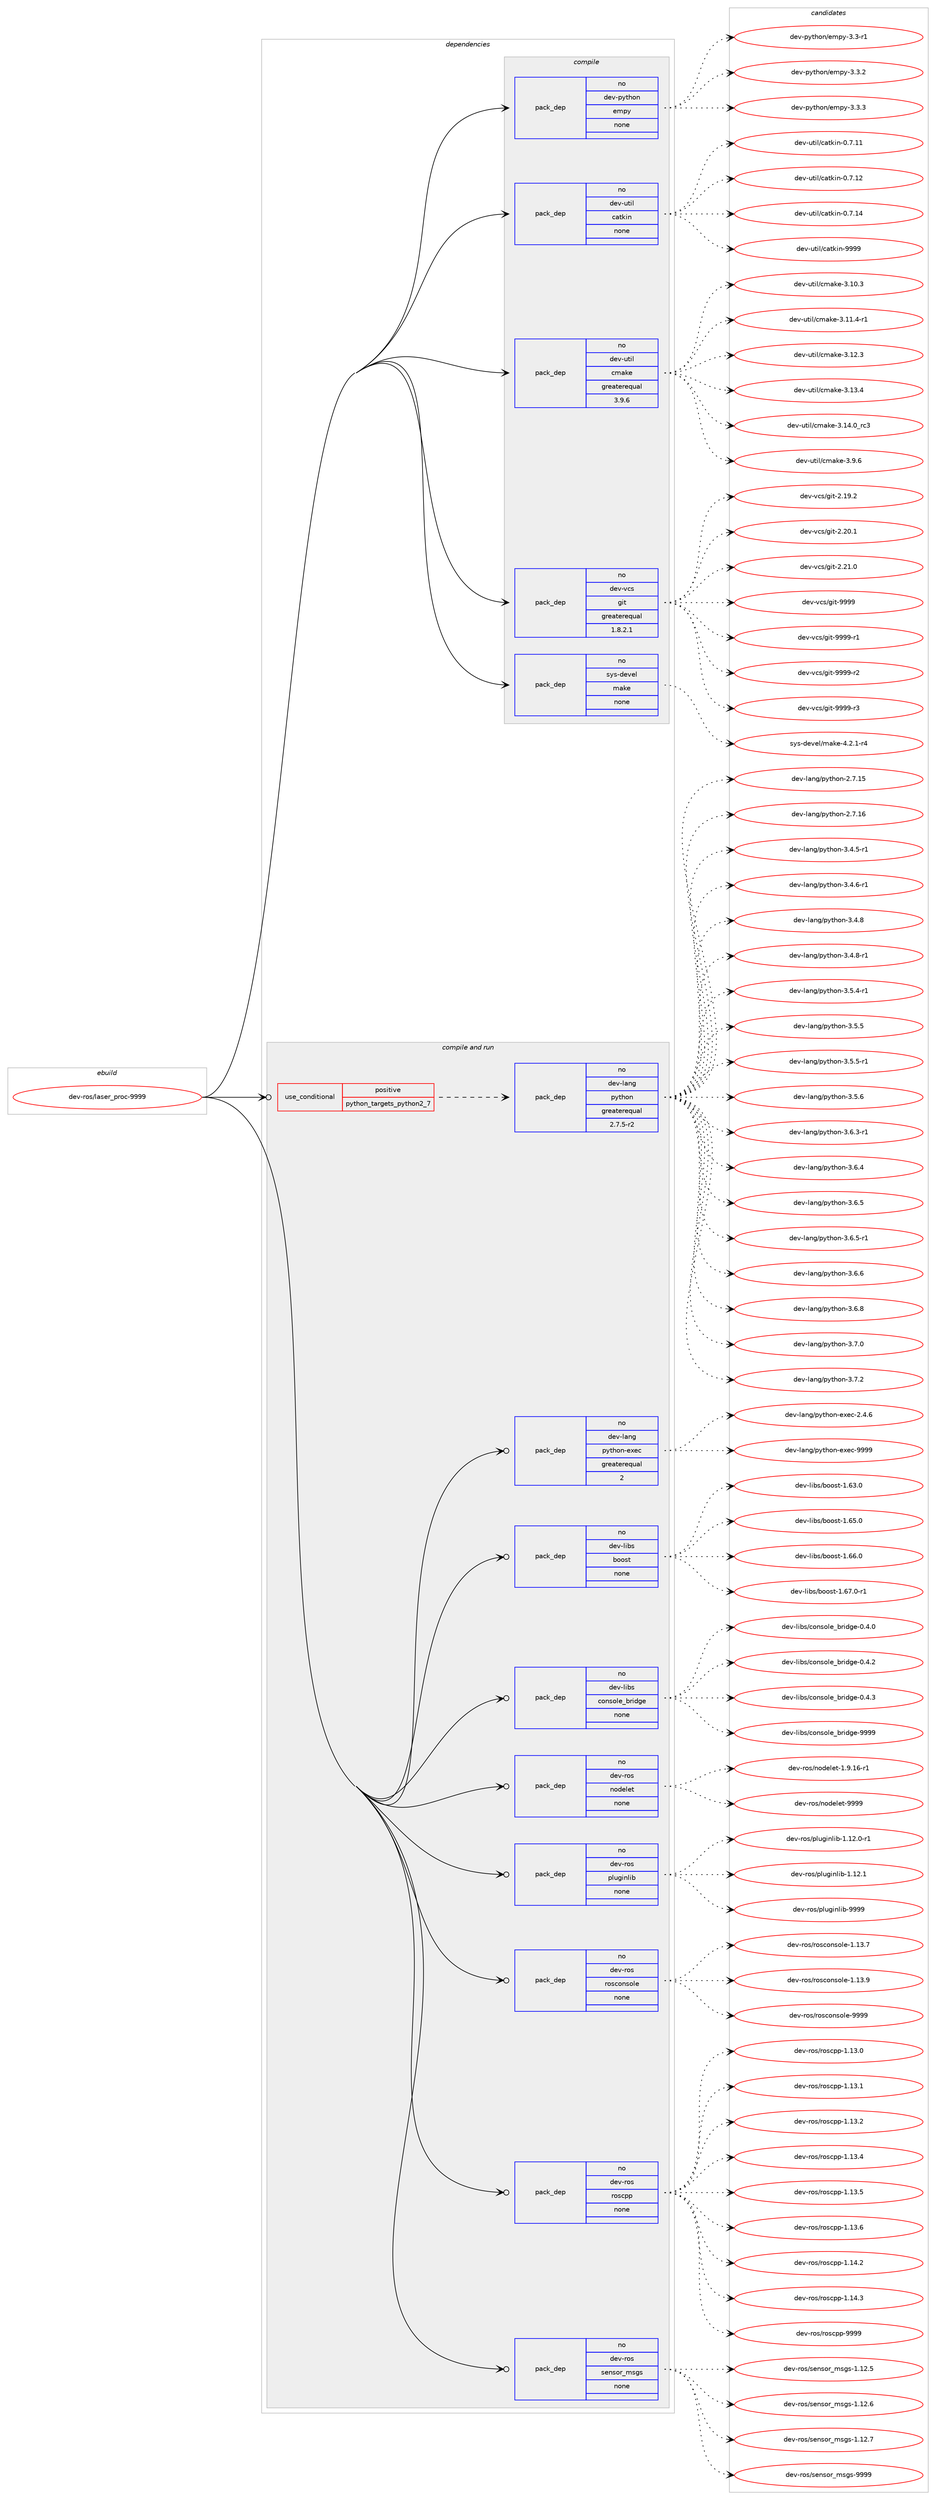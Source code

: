 digraph prolog {

# *************
# Graph options
# *************

newrank=true;
concentrate=true;
compound=true;
graph [rankdir=LR,fontname=Helvetica,fontsize=10,ranksep=1.5];#, ranksep=2.5, nodesep=0.2];
edge  [arrowhead=vee];
node  [fontname=Helvetica,fontsize=10];

# **********
# The ebuild
# **********

subgraph cluster_leftcol {
color=gray;
rank=same;
label=<<i>ebuild</i>>;
id [label="dev-ros/laser_proc-9999", color=red, width=4, href="../dev-ros/laser_proc-9999.svg"];
}

# ****************
# The dependencies
# ****************

subgraph cluster_midcol {
color=gray;
label=<<i>dependencies</i>>;
subgraph cluster_compile {
fillcolor="#eeeeee";
style=filled;
label=<<i>compile</i>>;
subgraph pack1046673 {
dependency1458968 [label=<<TABLE BORDER="0" CELLBORDER="1" CELLSPACING="0" CELLPADDING="4" WIDTH="220"><TR><TD ROWSPAN="6" CELLPADDING="30">pack_dep</TD></TR><TR><TD WIDTH="110">no</TD></TR><TR><TD>dev-python</TD></TR><TR><TD>empy</TD></TR><TR><TD>none</TD></TR><TR><TD></TD></TR></TABLE>>, shape=none, color=blue];
}
id:e -> dependency1458968:w [weight=20,style="solid",arrowhead="vee"];
subgraph pack1046674 {
dependency1458969 [label=<<TABLE BORDER="0" CELLBORDER="1" CELLSPACING="0" CELLPADDING="4" WIDTH="220"><TR><TD ROWSPAN="6" CELLPADDING="30">pack_dep</TD></TR><TR><TD WIDTH="110">no</TD></TR><TR><TD>dev-util</TD></TR><TR><TD>catkin</TD></TR><TR><TD>none</TD></TR><TR><TD></TD></TR></TABLE>>, shape=none, color=blue];
}
id:e -> dependency1458969:w [weight=20,style="solid",arrowhead="vee"];
subgraph pack1046675 {
dependency1458970 [label=<<TABLE BORDER="0" CELLBORDER="1" CELLSPACING="0" CELLPADDING="4" WIDTH="220"><TR><TD ROWSPAN="6" CELLPADDING="30">pack_dep</TD></TR><TR><TD WIDTH="110">no</TD></TR><TR><TD>dev-util</TD></TR><TR><TD>cmake</TD></TR><TR><TD>greaterequal</TD></TR><TR><TD>3.9.6</TD></TR></TABLE>>, shape=none, color=blue];
}
id:e -> dependency1458970:w [weight=20,style="solid",arrowhead="vee"];
subgraph pack1046676 {
dependency1458971 [label=<<TABLE BORDER="0" CELLBORDER="1" CELLSPACING="0" CELLPADDING="4" WIDTH="220"><TR><TD ROWSPAN="6" CELLPADDING="30">pack_dep</TD></TR><TR><TD WIDTH="110">no</TD></TR><TR><TD>dev-vcs</TD></TR><TR><TD>git</TD></TR><TR><TD>greaterequal</TD></TR><TR><TD>1.8.2.1</TD></TR></TABLE>>, shape=none, color=blue];
}
id:e -> dependency1458971:w [weight=20,style="solid",arrowhead="vee"];
subgraph pack1046677 {
dependency1458972 [label=<<TABLE BORDER="0" CELLBORDER="1" CELLSPACING="0" CELLPADDING="4" WIDTH="220"><TR><TD ROWSPAN="6" CELLPADDING="30">pack_dep</TD></TR><TR><TD WIDTH="110">no</TD></TR><TR><TD>sys-devel</TD></TR><TR><TD>make</TD></TR><TR><TD>none</TD></TR><TR><TD></TD></TR></TABLE>>, shape=none, color=blue];
}
id:e -> dependency1458972:w [weight=20,style="solid",arrowhead="vee"];
}
subgraph cluster_compileandrun {
fillcolor="#eeeeee";
style=filled;
label=<<i>compile and run</i>>;
subgraph cond388905 {
dependency1458973 [label=<<TABLE BORDER="0" CELLBORDER="1" CELLSPACING="0" CELLPADDING="4"><TR><TD ROWSPAN="3" CELLPADDING="10">use_conditional</TD></TR><TR><TD>positive</TD></TR><TR><TD>python_targets_python2_7</TD></TR></TABLE>>, shape=none, color=red];
subgraph pack1046678 {
dependency1458974 [label=<<TABLE BORDER="0" CELLBORDER="1" CELLSPACING="0" CELLPADDING="4" WIDTH="220"><TR><TD ROWSPAN="6" CELLPADDING="30">pack_dep</TD></TR><TR><TD WIDTH="110">no</TD></TR><TR><TD>dev-lang</TD></TR><TR><TD>python</TD></TR><TR><TD>greaterequal</TD></TR><TR><TD>2.7.5-r2</TD></TR></TABLE>>, shape=none, color=blue];
}
dependency1458973:e -> dependency1458974:w [weight=20,style="dashed",arrowhead="vee"];
}
id:e -> dependency1458973:w [weight=20,style="solid",arrowhead="odotvee"];
subgraph pack1046679 {
dependency1458975 [label=<<TABLE BORDER="0" CELLBORDER="1" CELLSPACING="0" CELLPADDING="4" WIDTH="220"><TR><TD ROWSPAN="6" CELLPADDING="30">pack_dep</TD></TR><TR><TD WIDTH="110">no</TD></TR><TR><TD>dev-lang</TD></TR><TR><TD>python-exec</TD></TR><TR><TD>greaterequal</TD></TR><TR><TD>2</TD></TR></TABLE>>, shape=none, color=blue];
}
id:e -> dependency1458975:w [weight=20,style="solid",arrowhead="odotvee"];
subgraph pack1046680 {
dependency1458976 [label=<<TABLE BORDER="0" CELLBORDER="1" CELLSPACING="0" CELLPADDING="4" WIDTH="220"><TR><TD ROWSPAN="6" CELLPADDING="30">pack_dep</TD></TR><TR><TD WIDTH="110">no</TD></TR><TR><TD>dev-libs</TD></TR><TR><TD>boost</TD></TR><TR><TD>none</TD></TR><TR><TD></TD></TR></TABLE>>, shape=none, color=blue];
}
id:e -> dependency1458976:w [weight=20,style="solid",arrowhead="odotvee"];
subgraph pack1046681 {
dependency1458977 [label=<<TABLE BORDER="0" CELLBORDER="1" CELLSPACING="0" CELLPADDING="4" WIDTH="220"><TR><TD ROWSPAN="6" CELLPADDING="30">pack_dep</TD></TR><TR><TD WIDTH="110">no</TD></TR><TR><TD>dev-libs</TD></TR><TR><TD>console_bridge</TD></TR><TR><TD>none</TD></TR><TR><TD></TD></TR></TABLE>>, shape=none, color=blue];
}
id:e -> dependency1458977:w [weight=20,style="solid",arrowhead="odotvee"];
subgraph pack1046682 {
dependency1458978 [label=<<TABLE BORDER="0" CELLBORDER="1" CELLSPACING="0" CELLPADDING="4" WIDTH="220"><TR><TD ROWSPAN="6" CELLPADDING="30">pack_dep</TD></TR><TR><TD WIDTH="110">no</TD></TR><TR><TD>dev-ros</TD></TR><TR><TD>nodelet</TD></TR><TR><TD>none</TD></TR><TR><TD></TD></TR></TABLE>>, shape=none, color=blue];
}
id:e -> dependency1458978:w [weight=20,style="solid",arrowhead="odotvee"];
subgraph pack1046683 {
dependency1458979 [label=<<TABLE BORDER="0" CELLBORDER="1" CELLSPACING="0" CELLPADDING="4" WIDTH="220"><TR><TD ROWSPAN="6" CELLPADDING="30">pack_dep</TD></TR><TR><TD WIDTH="110">no</TD></TR><TR><TD>dev-ros</TD></TR><TR><TD>pluginlib</TD></TR><TR><TD>none</TD></TR><TR><TD></TD></TR></TABLE>>, shape=none, color=blue];
}
id:e -> dependency1458979:w [weight=20,style="solid",arrowhead="odotvee"];
subgraph pack1046684 {
dependency1458980 [label=<<TABLE BORDER="0" CELLBORDER="1" CELLSPACING="0" CELLPADDING="4" WIDTH="220"><TR><TD ROWSPAN="6" CELLPADDING="30">pack_dep</TD></TR><TR><TD WIDTH="110">no</TD></TR><TR><TD>dev-ros</TD></TR><TR><TD>rosconsole</TD></TR><TR><TD>none</TD></TR><TR><TD></TD></TR></TABLE>>, shape=none, color=blue];
}
id:e -> dependency1458980:w [weight=20,style="solid",arrowhead="odotvee"];
subgraph pack1046685 {
dependency1458981 [label=<<TABLE BORDER="0" CELLBORDER="1" CELLSPACING="0" CELLPADDING="4" WIDTH="220"><TR><TD ROWSPAN="6" CELLPADDING="30">pack_dep</TD></TR><TR><TD WIDTH="110">no</TD></TR><TR><TD>dev-ros</TD></TR><TR><TD>roscpp</TD></TR><TR><TD>none</TD></TR><TR><TD></TD></TR></TABLE>>, shape=none, color=blue];
}
id:e -> dependency1458981:w [weight=20,style="solid",arrowhead="odotvee"];
subgraph pack1046686 {
dependency1458982 [label=<<TABLE BORDER="0" CELLBORDER="1" CELLSPACING="0" CELLPADDING="4" WIDTH="220"><TR><TD ROWSPAN="6" CELLPADDING="30">pack_dep</TD></TR><TR><TD WIDTH="110">no</TD></TR><TR><TD>dev-ros</TD></TR><TR><TD>sensor_msgs</TD></TR><TR><TD>none</TD></TR><TR><TD></TD></TR></TABLE>>, shape=none, color=blue];
}
id:e -> dependency1458982:w [weight=20,style="solid",arrowhead="odotvee"];
}
subgraph cluster_run {
fillcolor="#eeeeee";
style=filled;
label=<<i>run</i>>;
}
}

# **************
# The candidates
# **************

subgraph cluster_choices {
rank=same;
color=gray;
label=<<i>candidates</i>>;

subgraph choice1046673 {
color=black;
nodesep=1;
choice1001011184511212111610411111047101109112121455146514511449 [label="dev-python/empy-3.3-r1", color=red, width=4,href="../dev-python/empy-3.3-r1.svg"];
choice1001011184511212111610411111047101109112121455146514650 [label="dev-python/empy-3.3.2", color=red, width=4,href="../dev-python/empy-3.3.2.svg"];
choice1001011184511212111610411111047101109112121455146514651 [label="dev-python/empy-3.3.3", color=red, width=4,href="../dev-python/empy-3.3.3.svg"];
dependency1458968:e -> choice1001011184511212111610411111047101109112121455146514511449:w [style=dotted,weight="100"];
dependency1458968:e -> choice1001011184511212111610411111047101109112121455146514650:w [style=dotted,weight="100"];
dependency1458968:e -> choice1001011184511212111610411111047101109112121455146514651:w [style=dotted,weight="100"];
}
subgraph choice1046674 {
color=black;
nodesep=1;
choice1001011184511711610510847999711610710511045484655464949 [label="dev-util/catkin-0.7.11", color=red, width=4,href="../dev-util/catkin-0.7.11.svg"];
choice1001011184511711610510847999711610710511045484655464950 [label="dev-util/catkin-0.7.12", color=red, width=4,href="../dev-util/catkin-0.7.12.svg"];
choice1001011184511711610510847999711610710511045484655464952 [label="dev-util/catkin-0.7.14", color=red, width=4,href="../dev-util/catkin-0.7.14.svg"];
choice100101118451171161051084799971161071051104557575757 [label="dev-util/catkin-9999", color=red, width=4,href="../dev-util/catkin-9999.svg"];
dependency1458969:e -> choice1001011184511711610510847999711610710511045484655464949:w [style=dotted,weight="100"];
dependency1458969:e -> choice1001011184511711610510847999711610710511045484655464950:w [style=dotted,weight="100"];
dependency1458969:e -> choice1001011184511711610510847999711610710511045484655464952:w [style=dotted,weight="100"];
dependency1458969:e -> choice100101118451171161051084799971161071051104557575757:w [style=dotted,weight="100"];
}
subgraph choice1046675 {
color=black;
nodesep=1;
choice1001011184511711610510847991099710710145514649484651 [label="dev-util/cmake-3.10.3", color=red, width=4,href="../dev-util/cmake-3.10.3.svg"];
choice10010111845117116105108479910997107101455146494946524511449 [label="dev-util/cmake-3.11.4-r1", color=red, width=4,href="../dev-util/cmake-3.11.4-r1.svg"];
choice1001011184511711610510847991099710710145514649504651 [label="dev-util/cmake-3.12.3", color=red, width=4,href="../dev-util/cmake-3.12.3.svg"];
choice1001011184511711610510847991099710710145514649514652 [label="dev-util/cmake-3.13.4", color=red, width=4,href="../dev-util/cmake-3.13.4.svg"];
choice1001011184511711610510847991099710710145514649524648951149951 [label="dev-util/cmake-3.14.0_rc3", color=red, width=4,href="../dev-util/cmake-3.14.0_rc3.svg"];
choice10010111845117116105108479910997107101455146574654 [label="dev-util/cmake-3.9.6", color=red, width=4,href="../dev-util/cmake-3.9.6.svg"];
dependency1458970:e -> choice1001011184511711610510847991099710710145514649484651:w [style=dotted,weight="100"];
dependency1458970:e -> choice10010111845117116105108479910997107101455146494946524511449:w [style=dotted,weight="100"];
dependency1458970:e -> choice1001011184511711610510847991099710710145514649504651:w [style=dotted,weight="100"];
dependency1458970:e -> choice1001011184511711610510847991099710710145514649514652:w [style=dotted,weight="100"];
dependency1458970:e -> choice1001011184511711610510847991099710710145514649524648951149951:w [style=dotted,weight="100"];
dependency1458970:e -> choice10010111845117116105108479910997107101455146574654:w [style=dotted,weight="100"];
}
subgraph choice1046676 {
color=black;
nodesep=1;
choice10010111845118991154710310511645504649574650 [label="dev-vcs/git-2.19.2", color=red, width=4,href="../dev-vcs/git-2.19.2.svg"];
choice10010111845118991154710310511645504650484649 [label="dev-vcs/git-2.20.1", color=red, width=4,href="../dev-vcs/git-2.20.1.svg"];
choice10010111845118991154710310511645504650494648 [label="dev-vcs/git-2.21.0", color=red, width=4,href="../dev-vcs/git-2.21.0.svg"];
choice1001011184511899115471031051164557575757 [label="dev-vcs/git-9999", color=red, width=4,href="../dev-vcs/git-9999.svg"];
choice10010111845118991154710310511645575757574511449 [label="dev-vcs/git-9999-r1", color=red, width=4,href="../dev-vcs/git-9999-r1.svg"];
choice10010111845118991154710310511645575757574511450 [label="dev-vcs/git-9999-r2", color=red, width=4,href="../dev-vcs/git-9999-r2.svg"];
choice10010111845118991154710310511645575757574511451 [label="dev-vcs/git-9999-r3", color=red, width=4,href="../dev-vcs/git-9999-r3.svg"];
dependency1458971:e -> choice10010111845118991154710310511645504649574650:w [style=dotted,weight="100"];
dependency1458971:e -> choice10010111845118991154710310511645504650484649:w [style=dotted,weight="100"];
dependency1458971:e -> choice10010111845118991154710310511645504650494648:w [style=dotted,weight="100"];
dependency1458971:e -> choice1001011184511899115471031051164557575757:w [style=dotted,weight="100"];
dependency1458971:e -> choice10010111845118991154710310511645575757574511449:w [style=dotted,weight="100"];
dependency1458971:e -> choice10010111845118991154710310511645575757574511450:w [style=dotted,weight="100"];
dependency1458971:e -> choice10010111845118991154710310511645575757574511451:w [style=dotted,weight="100"];
}
subgraph choice1046677 {
color=black;
nodesep=1;
choice1151211154510010111810110847109971071014552465046494511452 [label="sys-devel/make-4.2.1-r4", color=red, width=4,href="../sys-devel/make-4.2.1-r4.svg"];
dependency1458972:e -> choice1151211154510010111810110847109971071014552465046494511452:w [style=dotted,weight="100"];
}
subgraph choice1046678 {
color=black;
nodesep=1;
choice10010111845108971101034711212111610411111045504655464953 [label="dev-lang/python-2.7.15", color=red, width=4,href="../dev-lang/python-2.7.15.svg"];
choice10010111845108971101034711212111610411111045504655464954 [label="dev-lang/python-2.7.16", color=red, width=4,href="../dev-lang/python-2.7.16.svg"];
choice1001011184510897110103471121211161041111104551465246534511449 [label="dev-lang/python-3.4.5-r1", color=red, width=4,href="../dev-lang/python-3.4.5-r1.svg"];
choice1001011184510897110103471121211161041111104551465246544511449 [label="dev-lang/python-3.4.6-r1", color=red, width=4,href="../dev-lang/python-3.4.6-r1.svg"];
choice100101118451089711010347112121116104111110455146524656 [label="dev-lang/python-3.4.8", color=red, width=4,href="../dev-lang/python-3.4.8.svg"];
choice1001011184510897110103471121211161041111104551465246564511449 [label="dev-lang/python-3.4.8-r1", color=red, width=4,href="../dev-lang/python-3.4.8-r1.svg"];
choice1001011184510897110103471121211161041111104551465346524511449 [label="dev-lang/python-3.5.4-r1", color=red, width=4,href="../dev-lang/python-3.5.4-r1.svg"];
choice100101118451089711010347112121116104111110455146534653 [label="dev-lang/python-3.5.5", color=red, width=4,href="../dev-lang/python-3.5.5.svg"];
choice1001011184510897110103471121211161041111104551465346534511449 [label="dev-lang/python-3.5.5-r1", color=red, width=4,href="../dev-lang/python-3.5.5-r1.svg"];
choice100101118451089711010347112121116104111110455146534654 [label="dev-lang/python-3.5.6", color=red, width=4,href="../dev-lang/python-3.5.6.svg"];
choice1001011184510897110103471121211161041111104551465446514511449 [label="dev-lang/python-3.6.3-r1", color=red, width=4,href="../dev-lang/python-3.6.3-r1.svg"];
choice100101118451089711010347112121116104111110455146544652 [label="dev-lang/python-3.6.4", color=red, width=4,href="../dev-lang/python-3.6.4.svg"];
choice100101118451089711010347112121116104111110455146544653 [label="dev-lang/python-3.6.5", color=red, width=4,href="../dev-lang/python-3.6.5.svg"];
choice1001011184510897110103471121211161041111104551465446534511449 [label="dev-lang/python-3.6.5-r1", color=red, width=4,href="../dev-lang/python-3.6.5-r1.svg"];
choice100101118451089711010347112121116104111110455146544654 [label="dev-lang/python-3.6.6", color=red, width=4,href="../dev-lang/python-3.6.6.svg"];
choice100101118451089711010347112121116104111110455146544656 [label="dev-lang/python-3.6.8", color=red, width=4,href="../dev-lang/python-3.6.8.svg"];
choice100101118451089711010347112121116104111110455146554648 [label="dev-lang/python-3.7.0", color=red, width=4,href="../dev-lang/python-3.7.0.svg"];
choice100101118451089711010347112121116104111110455146554650 [label="dev-lang/python-3.7.2", color=red, width=4,href="../dev-lang/python-3.7.2.svg"];
dependency1458974:e -> choice10010111845108971101034711212111610411111045504655464953:w [style=dotted,weight="100"];
dependency1458974:e -> choice10010111845108971101034711212111610411111045504655464954:w [style=dotted,weight="100"];
dependency1458974:e -> choice1001011184510897110103471121211161041111104551465246534511449:w [style=dotted,weight="100"];
dependency1458974:e -> choice1001011184510897110103471121211161041111104551465246544511449:w [style=dotted,weight="100"];
dependency1458974:e -> choice100101118451089711010347112121116104111110455146524656:w [style=dotted,weight="100"];
dependency1458974:e -> choice1001011184510897110103471121211161041111104551465246564511449:w [style=dotted,weight="100"];
dependency1458974:e -> choice1001011184510897110103471121211161041111104551465346524511449:w [style=dotted,weight="100"];
dependency1458974:e -> choice100101118451089711010347112121116104111110455146534653:w [style=dotted,weight="100"];
dependency1458974:e -> choice1001011184510897110103471121211161041111104551465346534511449:w [style=dotted,weight="100"];
dependency1458974:e -> choice100101118451089711010347112121116104111110455146534654:w [style=dotted,weight="100"];
dependency1458974:e -> choice1001011184510897110103471121211161041111104551465446514511449:w [style=dotted,weight="100"];
dependency1458974:e -> choice100101118451089711010347112121116104111110455146544652:w [style=dotted,weight="100"];
dependency1458974:e -> choice100101118451089711010347112121116104111110455146544653:w [style=dotted,weight="100"];
dependency1458974:e -> choice1001011184510897110103471121211161041111104551465446534511449:w [style=dotted,weight="100"];
dependency1458974:e -> choice100101118451089711010347112121116104111110455146544654:w [style=dotted,weight="100"];
dependency1458974:e -> choice100101118451089711010347112121116104111110455146544656:w [style=dotted,weight="100"];
dependency1458974:e -> choice100101118451089711010347112121116104111110455146554648:w [style=dotted,weight="100"];
dependency1458974:e -> choice100101118451089711010347112121116104111110455146554650:w [style=dotted,weight="100"];
}
subgraph choice1046679 {
color=black;
nodesep=1;
choice1001011184510897110103471121211161041111104510112010199455046524654 [label="dev-lang/python-exec-2.4.6", color=red, width=4,href="../dev-lang/python-exec-2.4.6.svg"];
choice10010111845108971101034711212111610411111045101120101994557575757 [label="dev-lang/python-exec-9999", color=red, width=4,href="../dev-lang/python-exec-9999.svg"];
dependency1458975:e -> choice1001011184510897110103471121211161041111104510112010199455046524654:w [style=dotted,weight="100"];
dependency1458975:e -> choice10010111845108971101034711212111610411111045101120101994557575757:w [style=dotted,weight="100"];
}
subgraph choice1046680 {
color=black;
nodesep=1;
choice1001011184510810598115479811111111511645494654514648 [label="dev-libs/boost-1.63.0", color=red, width=4,href="../dev-libs/boost-1.63.0.svg"];
choice1001011184510810598115479811111111511645494654534648 [label="dev-libs/boost-1.65.0", color=red, width=4,href="../dev-libs/boost-1.65.0.svg"];
choice1001011184510810598115479811111111511645494654544648 [label="dev-libs/boost-1.66.0", color=red, width=4,href="../dev-libs/boost-1.66.0.svg"];
choice10010111845108105981154798111111115116454946545546484511449 [label="dev-libs/boost-1.67.0-r1", color=red, width=4,href="../dev-libs/boost-1.67.0-r1.svg"];
dependency1458976:e -> choice1001011184510810598115479811111111511645494654514648:w [style=dotted,weight="100"];
dependency1458976:e -> choice1001011184510810598115479811111111511645494654534648:w [style=dotted,weight="100"];
dependency1458976:e -> choice1001011184510810598115479811111111511645494654544648:w [style=dotted,weight="100"];
dependency1458976:e -> choice10010111845108105981154798111111115116454946545546484511449:w [style=dotted,weight="100"];
}
subgraph choice1046681 {
color=black;
nodesep=1;
choice100101118451081059811547991111101151111081019598114105100103101454846524648 [label="dev-libs/console_bridge-0.4.0", color=red, width=4,href="../dev-libs/console_bridge-0.4.0.svg"];
choice100101118451081059811547991111101151111081019598114105100103101454846524650 [label="dev-libs/console_bridge-0.4.2", color=red, width=4,href="../dev-libs/console_bridge-0.4.2.svg"];
choice100101118451081059811547991111101151111081019598114105100103101454846524651 [label="dev-libs/console_bridge-0.4.3", color=red, width=4,href="../dev-libs/console_bridge-0.4.3.svg"];
choice1001011184510810598115479911111011511110810195981141051001031014557575757 [label="dev-libs/console_bridge-9999", color=red, width=4,href="../dev-libs/console_bridge-9999.svg"];
dependency1458977:e -> choice100101118451081059811547991111101151111081019598114105100103101454846524648:w [style=dotted,weight="100"];
dependency1458977:e -> choice100101118451081059811547991111101151111081019598114105100103101454846524650:w [style=dotted,weight="100"];
dependency1458977:e -> choice100101118451081059811547991111101151111081019598114105100103101454846524651:w [style=dotted,weight="100"];
dependency1458977:e -> choice1001011184510810598115479911111011511110810195981141051001031014557575757:w [style=dotted,weight="100"];
}
subgraph choice1046682 {
color=black;
nodesep=1;
choice1001011184511411111547110111100101108101116454946574649544511449 [label="dev-ros/nodelet-1.9.16-r1", color=red, width=4,href="../dev-ros/nodelet-1.9.16-r1.svg"];
choice10010111845114111115471101111001011081011164557575757 [label="dev-ros/nodelet-9999", color=red, width=4,href="../dev-ros/nodelet-9999.svg"];
dependency1458978:e -> choice1001011184511411111547110111100101108101116454946574649544511449:w [style=dotted,weight="100"];
dependency1458978:e -> choice10010111845114111115471101111001011081011164557575757:w [style=dotted,weight="100"];
}
subgraph choice1046683 {
color=black;
nodesep=1;
choice100101118451141111154711210811710310511010810598454946495046484511449 [label="dev-ros/pluginlib-1.12.0-r1", color=red, width=4,href="../dev-ros/pluginlib-1.12.0-r1.svg"];
choice10010111845114111115471121081171031051101081059845494649504649 [label="dev-ros/pluginlib-1.12.1", color=red, width=4,href="../dev-ros/pluginlib-1.12.1.svg"];
choice1001011184511411111547112108117103105110108105984557575757 [label="dev-ros/pluginlib-9999", color=red, width=4,href="../dev-ros/pluginlib-9999.svg"];
dependency1458979:e -> choice100101118451141111154711210811710310511010810598454946495046484511449:w [style=dotted,weight="100"];
dependency1458979:e -> choice10010111845114111115471121081171031051101081059845494649504649:w [style=dotted,weight="100"];
dependency1458979:e -> choice1001011184511411111547112108117103105110108105984557575757:w [style=dotted,weight="100"];
}
subgraph choice1046684 {
color=black;
nodesep=1;
choice10010111845114111115471141111159911111011511110810145494649514655 [label="dev-ros/rosconsole-1.13.7", color=red, width=4,href="../dev-ros/rosconsole-1.13.7.svg"];
choice10010111845114111115471141111159911111011511110810145494649514657 [label="dev-ros/rosconsole-1.13.9", color=red, width=4,href="../dev-ros/rosconsole-1.13.9.svg"];
choice1001011184511411111547114111115991111101151111081014557575757 [label="dev-ros/rosconsole-9999", color=red, width=4,href="../dev-ros/rosconsole-9999.svg"];
dependency1458980:e -> choice10010111845114111115471141111159911111011511110810145494649514655:w [style=dotted,weight="100"];
dependency1458980:e -> choice10010111845114111115471141111159911111011511110810145494649514657:w [style=dotted,weight="100"];
dependency1458980:e -> choice1001011184511411111547114111115991111101151111081014557575757:w [style=dotted,weight="100"];
}
subgraph choice1046685 {
color=black;
nodesep=1;
choice10010111845114111115471141111159911211245494649514648 [label="dev-ros/roscpp-1.13.0", color=red, width=4,href="../dev-ros/roscpp-1.13.0.svg"];
choice10010111845114111115471141111159911211245494649514649 [label="dev-ros/roscpp-1.13.1", color=red, width=4,href="../dev-ros/roscpp-1.13.1.svg"];
choice10010111845114111115471141111159911211245494649514650 [label="dev-ros/roscpp-1.13.2", color=red, width=4,href="../dev-ros/roscpp-1.13.2.svg"];
choice10010111845114111115471141111159911211245494649514652 [label="dev-ros/roscpp-1.13.4", color=red, width=4,href="../dev-ros/roscpp-1.13.4.svg"];
choice10010111845114111115471141111159911211245494649514653 [label="dev-ros/roscpp-1.13.5", color=red, width=4,href="../dev-ros/roscpp-1.13.5.svg"];
choice10010111845114111115471141111159911211245494649514654 [label="dev-ros/roscpp-1.13.6", color=red, width=4,href="../dev-ros/roscpp-1.13.6.svg"];
choice10010111845114111115471141111159911211245494649524650 [label="dev-ros/roscpp-1.14.2", color=red, width=4,href="../dev-ros/roscpp-1.14.2.svg"];
choice10010111845114111115471141111159911211245494649524651 [label="dev-ros/roscpp-1.14.3", color=red, width=4,href="../dev-ros/roscpp-1.14.3.svg"];
choice1001011184511411111547114111115991121124557575757 [label="dev-ros/roscpp-9999", color=red, width=4,href="../dev-ros/roscpp-9999.svg"];
dependency1458981:e -> choice10010111845114111115471141111159911211245494649514648:w [style=dotted,weight="100"];
dependency1458981:e -> choice10010111845114111115471141111159911211245494649514649:w [style=dotted,weight="100"];
dependency1458981:e -> choice10010111845114111115471141111159911211245494649514650:w [style=dotted,weight="100"];
dependency1458981:e -> choice10010111845114111115471141111159911211245494649514652:w [style=dotted,weight="100"];
dependency1458981:e -> choice10010111845114111115471141111159911211245494649514653:w [style=dotted,weight="100"];
dependency1458981:e -> choice10010111845114111115471141111159911211245494649514654:w [style=dotted,weight="100"];
dependency1458981:e -> choice10010111845114111115471141111159911211245494649524650:w [style=dotted,weight="100"];
dependency1458981:e -> choice10010111845114111115471141111159911211245494649524651:w [style=dotted,weight="100"];
dependency1458981:e -> choice1001011184511411111547114111115991121124557575757:w [style=dotted,weight="100"];
}
subgraph choice1046686 {
color=black;
nodesep=1;
choice10010111845114111115471151011101151111149510911510311545494649504653 [label="dev-ros/sensor_msgs-1.12.5", color=red, width=4,href="../dev-ros/sensor_msgs-1.12.5.svg"];
choice10010111845114111115471151011101151111149510911510311545494649504654 [label="dev-ros/sensor_msgs-1.12.6", color=red, width=4,href="../dev-ros/sensor_msgs-1.12.6.svg"];
choice10010111845114111115471151011101151111149510911510311545494649504655 [label="dev-ros/sensor_msgs-1.12.7", color=red, width=4,href="../dev-ros/sensor_msgs-1.12.7.svg"];
choice1001011184511411111547115101110115111114951091151031154557575757 [label="dev-ros/sensor_msgs-9999", color=red, width=4,href="../dev-ros/sensor_msgs-9999.svg"];
dependency1458982:e -> choice10010111845114111115471151011101151111149510911510311545494649504653:w [style=dotted,weight="100"];
dependency1458982:e -> choice10010111845114111115471151011101151111149510911510311545494649504654:w [style=dotted,weight="100"];
dependency1458982:e -> choice10010111845114111115471151011101151111149510911510311545494649504655:w [style=dotted,weight="100"];
dependency1458982:e -> choice1001011184511411111547115101110115111114951091151031154557575757:w [style=dotted,weight="100"];
}
}

}
